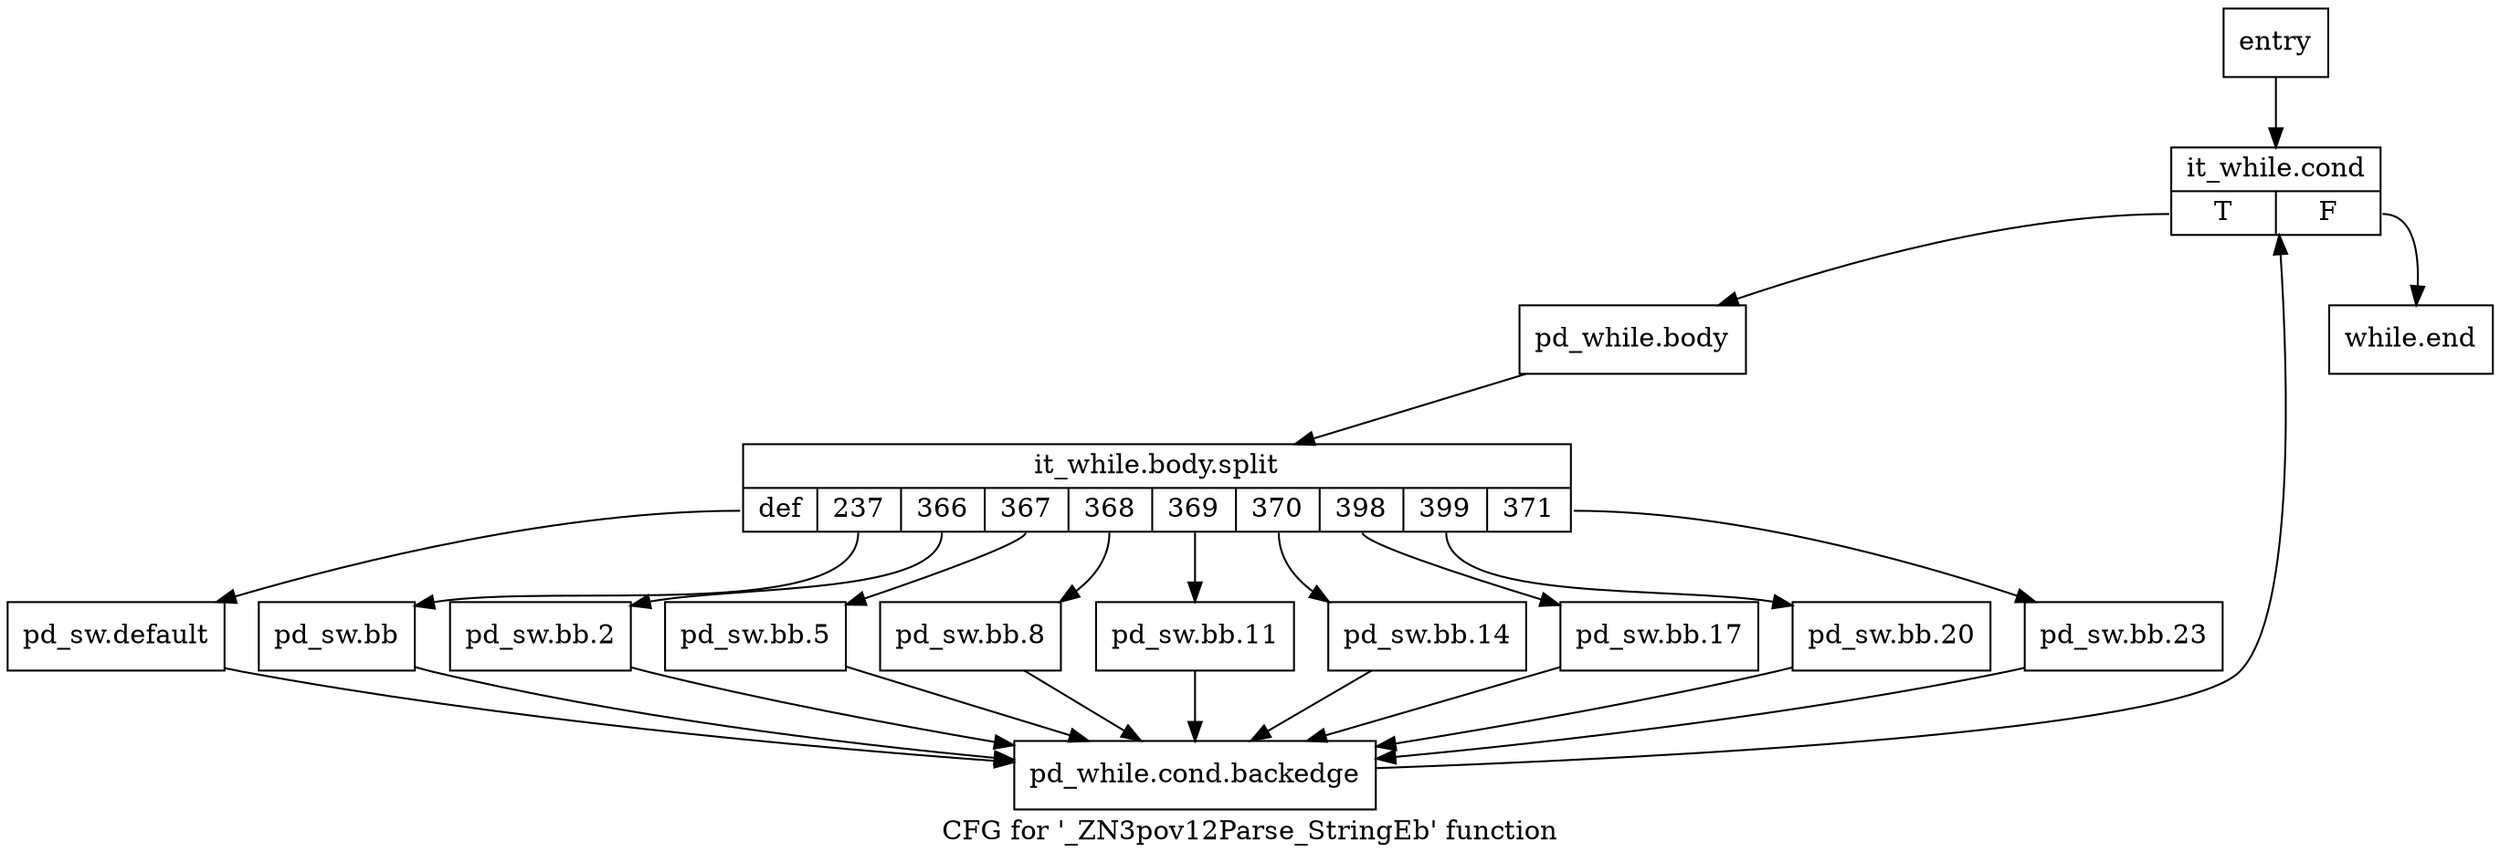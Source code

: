 digraph "CFG for '_ZN3pov12Parse_StringEb' function" {
	label="CFG for '_ZN3pov12Parse_StringEb' function";

	Node0x18c7c70 [shape=record,label="{entry}"];
	Node0x18c7c70 -> Node0x18c7cc0;
	Node0x18c7cc0 [shape=record,label="{it_while.cond|{<s0>T|<s1>F}}"];
	Node0x18c7cc0:s0 -> Node0x18c7d10;
	Node0x18c7cc0:s1 -> Node0x18c80d0;
	Node0x18c7d10 [shape=record,label="{pd_while.body}"];
	Node0x18c7d10 -> Node0x30db080;
	Node0x30db080 [shape=record,label="{it_while.body.split|{<s0>def|<s1>237|<s2>366|<s3>367|<s4>368|<s5>369|<s6>370|<s7>398|<s8>399|<s9>371}}"];
	Node0x30db080:s0 -> Node0x18c8030;
	Node0x30db080:s1 -> Node0x18c7d60;
	Node0x30db080:s2 -> Node0x18c7db0;
	Node0x30db080:s3 -> Node0x18c7e00;
	Node0x30db080:s4 -> Node0x18c7e50;
	Node0x30db080:s5 -> Node0x18c7ea0;
	Node0x30db080:s6 -> Node0x18c7ef0;
	Node0x30db080:s7 -> Node0x18c7f40;
	Node0x30db080:s8 -> Node0x18c7f90;
	Node0x30db080:s9 -> Node0x18c7fe0;
	Node0x18c7d60 [shape=record,label="{pd_sw.bb}"];
	Node0x18c7d60 -> Node0x18c8080;
	Node0x18c7db0 [shape=record,label="{pd_sw.bb.2}"];
	Node0x18c7db0 -> Node0x18c8080;
	Node0x18c7e00 [shape=record,label="{pd_sw.bb.5}"];
	Node0x18c7e00 -> Node0x18c8080;
	Node0x18c7e50 [shape=record,label="{pd_sw.bb.8}"];
	Node0x18c7e50 -> Node0x18c8080;
	Node0x18c7ea0 [shape=record,label="{pd_sw.bb.11}"];
	Node0x18c7ea0 -> Node0x18c8080;
	Node0x18c7ef0 [shape=record,label="{pd_sw.bb.14}"];
	Node0x18c7ef0 -> Node0x18c8080;
	Node0x18c7f40 [shape=record,label="{pd_sw.bb.17}"];
	Node0x18c7f40 -> Node0x18c8080;
	Node0x18c7f90 [shape=record,label="{pd_sw.bb.20}"];
	Node0x18c7f90 -> Node0x18c8080;
	Node0x18c7fe0 [shape=record,label="{pd_sw.bb.23}"];
	Node0x18c7fe0 -> Node0x18c8080;
	Node0x18c8030 [shape=record,label="{pd_sw.default}"];
	Node0x18c8030 -> Node0x18c8080;
	Node0x18c8080 [shape=record,label="{pd_while.cond.backedge}"];
	Node0x18c8080 -> Node0x18c7cc0;
	Node0x18c80d0 [shape=record,label="{while.end}"];
}
